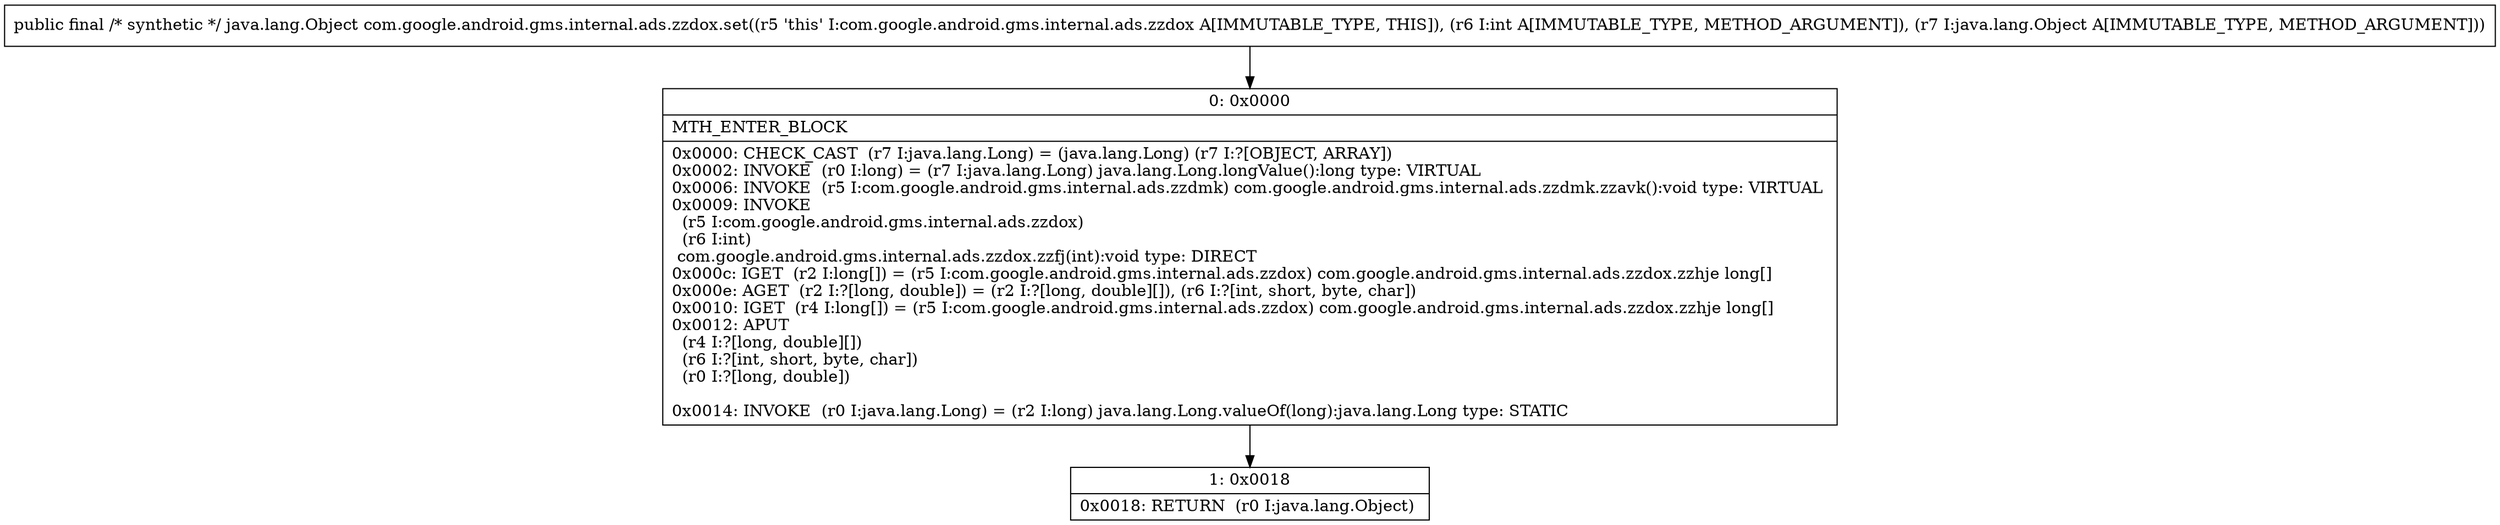digraph "CFG forcom.google.android.gms.internal.ads.zzdox.set(ILjava\/lang\/Object;)Ljava\/lang\/Object;" {
Node_0 [shape=record,label="{0\:\ 0x0000|MTH_ENTER_BLOCK\l|0x0000: CHECK_CAST  (r7 I:java.lang.Long) = (java.lang.Long) (r7 I:?[OBJECT, ARRAY]) \l0x0002: INVOKE  (r0 I:long) = (r7 I:java.lang.Long) java.lang.Long.longValue():long type: VIRTUAL \l0x0006: INVOKE  (r5 I:com.google.android.gms.internal.ads.zzdmk) com.google.android.gms.internal.ads.zzdmk.zzavk():void type: VIRTUAL \l0x0009: INVOKE  \l  (r5 I:com.google.android.gms.internal.ads.zzdox)\l  (r6 I:int)\l com.google.android.gms.internal.ads.zzdox.zzfj(int):void type: DIRECT \l0x000c: IGET  (r2 I:long[]) = (r5 I:com.google.android.gms.internal.ads.zzdox) com.google.android.gms.internal.ads.zzdox.zzhje long[] \l0x000e: AGET  (r2 I:?[long, double]) = (r2 I:?[long, double][]), (r6 I:?[int, short, byte, char]) \l0x0010: IGET  (r4 I:long[]) = (r5 I:com.google.android.gms.internal.ads.zzdox) com.google.android.gms.internal.ads.zzdox.zzhje long[] \l0x0012: APUT  \l  (r4 I:?[long, double][])\l  (r6 I:?[int, short, byte, char])\l  (r0 I:?[long, double])\l \l0x0014: INVOKE  (r0 I:java.lang.Long) = (r2 I:long) java.lang.Long.valueOf(long):java.lang.Long type: STATIC \l}"];
Node_1 [shape=record,label="{1\:\ 0x0018|0x0018: RETURN  (r0 I:java.lang.Object) \l}"];
MethodNode[shape=record,label="{public final \/* synthetic *\/ java.lang.Object com.google.android.gms.internal.ads.zzdox.set((r5 'this' I:com.google.android.gms.internal.ads.zzdox A[IMMUTABLE_TYPE, THIS]), (r6 I:int A[IMMUTABLE_TYPE, METHOD_ARGUMENT]), (r7 I:java.lang.Object A[IMMUTABLE_TYPE, METHOD_ARGUMENT])) }"];
MethodNode -> Node_0;
Node_0 -> Node_1;
}

